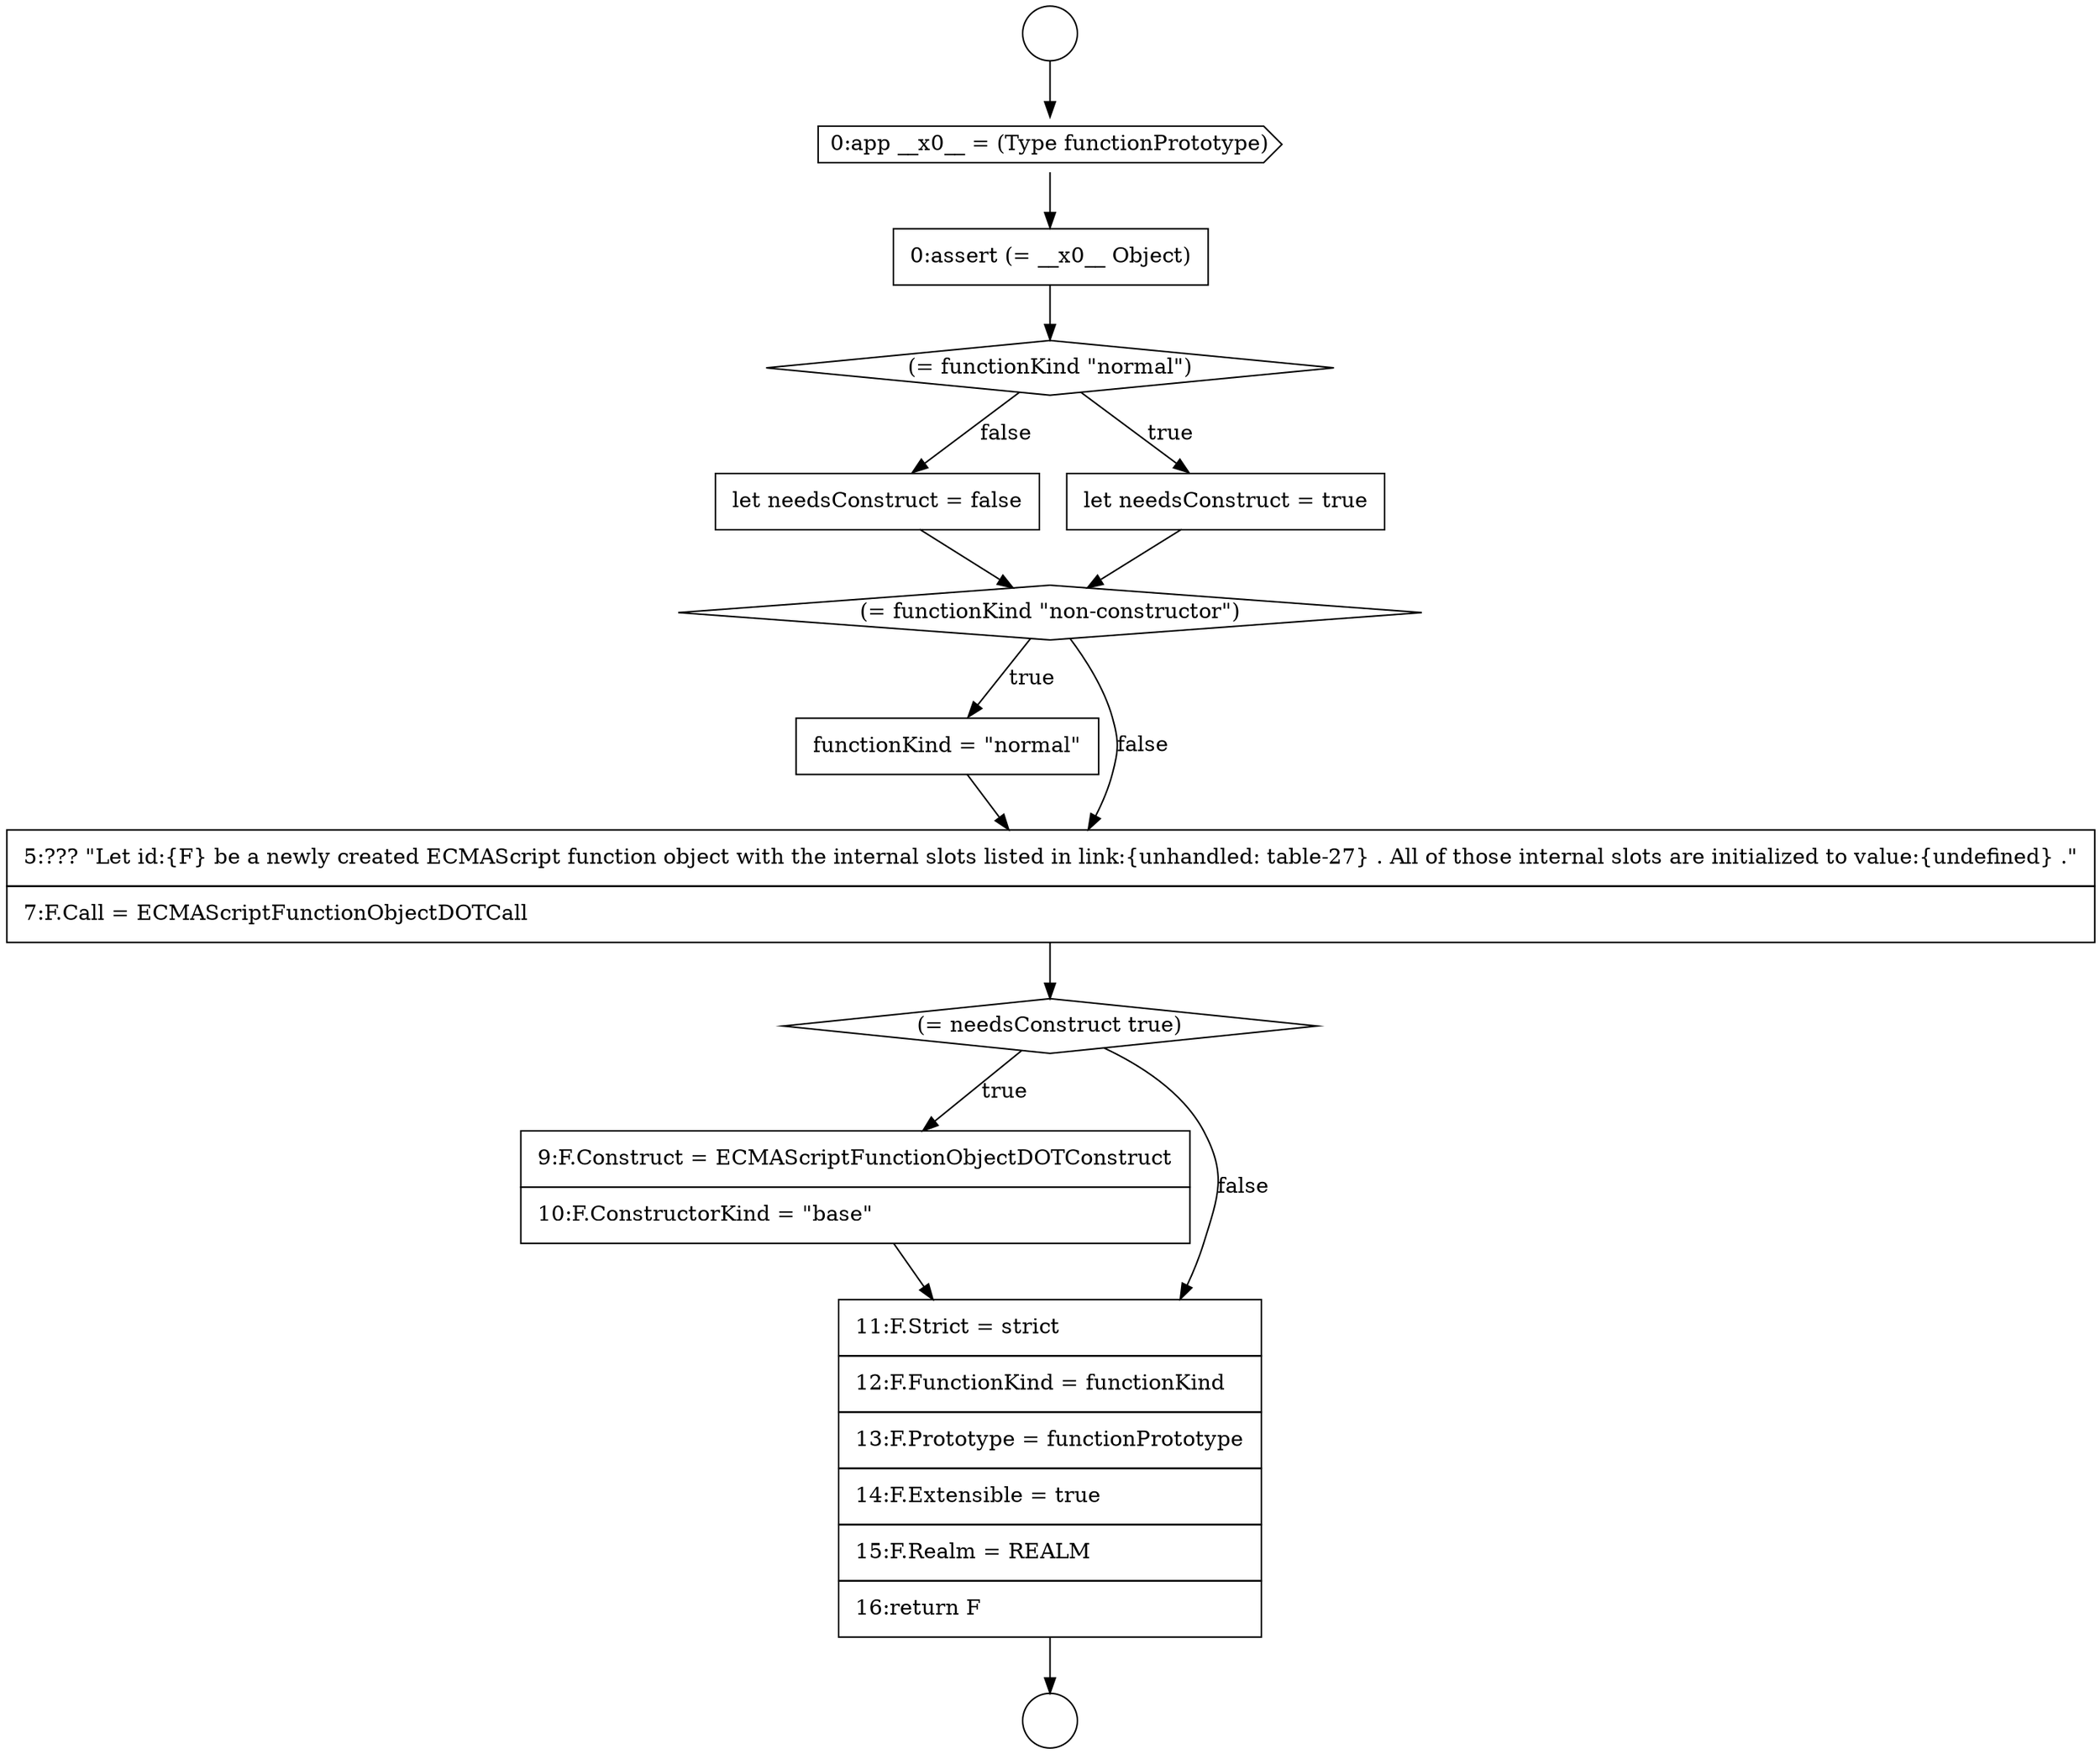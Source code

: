 digraph {
  node1999 [shape=circle label=" " color="black" fillcolor="white" style=filled]
  node2010 [shape=none, margin=0, label=<<font color="black">
    <table border="0" cellborder="1" cellspacing="0" cellpadding="10">
      <tr><td align="left">9:F.Construct = ECMAScriptFunctionObjectDOTConstruct</td></tr>
      <tr><td align="left">10:F.ConstructorKind = &quot;base&quot;</td></tr>
    </table>
  </font>> color="black" fillcolor="white" style=filled]
  node2007 [shape=none, margin=0, label=<<font color="black">
    <table border="0" cellborder="1" cellspacing="0" cellpadding="10">
      <tr><td align="left">functionKind = &quot;normal&quot;</td></tr>
    </table>
  </font>> color="black" fillcolor="white" style=filled]
  node2002 [shape=none, margin=0, label=<<font color="black">
    <table border="0" cellborder="1" cellspacing="0" cellpadding="10">
      <tr><td align="left">0:assert (= __x0__ Object)</td></tr>
    </table>
  </font>> color="black" fillcolor="white" style=filled]
  node2006 [shape=diamond, label=<<font color="black">(= functionKind &quot;non-constructor&quot;)</font>> color="black" fillcolor="white" style=filled]
  node2001 [shape=cds, label=<<font color="black">0:app __x0__ = (Type functionPrototype)</font>> color="black" fillcolor="white" style=filled]
  node2005 [shape=none, margin=0, label=<<font color="black">
    <table border="0" cellborder="1" cellspacing="0" cellpadding="10">
      <tr><td align="left">let needsConstruct = false</td></tr>
    </table>
  </font>> color="black" fillcolor="white" style=filled]
  node2004 [shape=none, margin=0, label=<<font color="black">
    <table border="0" cellborder="1" cellspacing="0" cellpadding="10">
      <tr><td align="left">let needsConstruct = true</td></tr>
    </table>
  </font>> color="black" fillcolor="white" style=filled]
  node2009 [shape=diamond, label=<<font color="black">(= needsConstruct true)</font>> color="black" fillcolor="white" style=filled]
  node2011 [shape=none, margin=0, label=<<font color="black">
    <table border="0" cellborder="1" cellspacing="0" cellpadding="10">
      <tr><td align="left">11:F.Strict = strict</td></tr>
      <tr><td align="left">12:F.FunctionKind = functionKind</td></tr>
      <tr><td align="left">13:F.Prototype = functionPrototype</td></tr>
      <tr><td align="left">14:F.Extensible = true</td></tr>
      <tr><td align="left">15:F.Realm = REALM</td></tr>
      <tr><td align="left">16:return F</td></tr>
    </table>
  </font>> color="black" fillcolor="white" style=filled]
  node2000 [shape=circle label=" " color="black" fillcolor="white" style=filled]
  node2003 [shape=diamond, label=<<font color="black">(= functionKind &quot;normal&quot;)</font>> color="black" fillcolor="white" style=filled]
  node2008 [shape=none, margin=0, label=<<font color="black">
    <table border="0" cellborder="1" cellspacing="0" cellpadding="10">
      <tr><td align="left">5:??? &quot;Let id:{F} be a newly created ECMAScript function object with the internal slots listed in link:{unhandled: table-27} . All of those internal slots are initialized to value:{undefined} .&quot;</td></tr>
      <tr><td align="left">7:F.Call = ECMAScriptFunctionObjectDOTCall</td></tr>
    </table>
  </font>> color="black" fillcolor="white" style=filled]
  node2003 -> node2004 [label=<<font color="black">true</font>> color="black"]
  node2003 -> node2005 [label=<<font color="black">false</font>> color="black"]
  node2008 -> node2009 [ color="black"]
  node2005 -> node2006 [ color="black"]
  node2006 -> node2007 [label=<<font color="black">true</font>> color="black"]
  node2006 -> node2008 [label=<<font color="black">false</font>> color="black"]
  node1999 -> node2001 [ color="black"]
  node2001 -> node2002 [ color="black"]
  node2007 -> node2008 [ color="black"]
  node2002 -> node2003 [ color="black"]
  node2010 -> node2011 [ color="black"]
  node2011 -> node2000 [ color="black"]
  node2009 -> node2010 [label=<<font color="black">true</font>> color="black"]
  node2009 -> node2011 [label=<<font color="black">false</font>> color="black"]
  node2004 -> node2006 [ color="black"]
}
